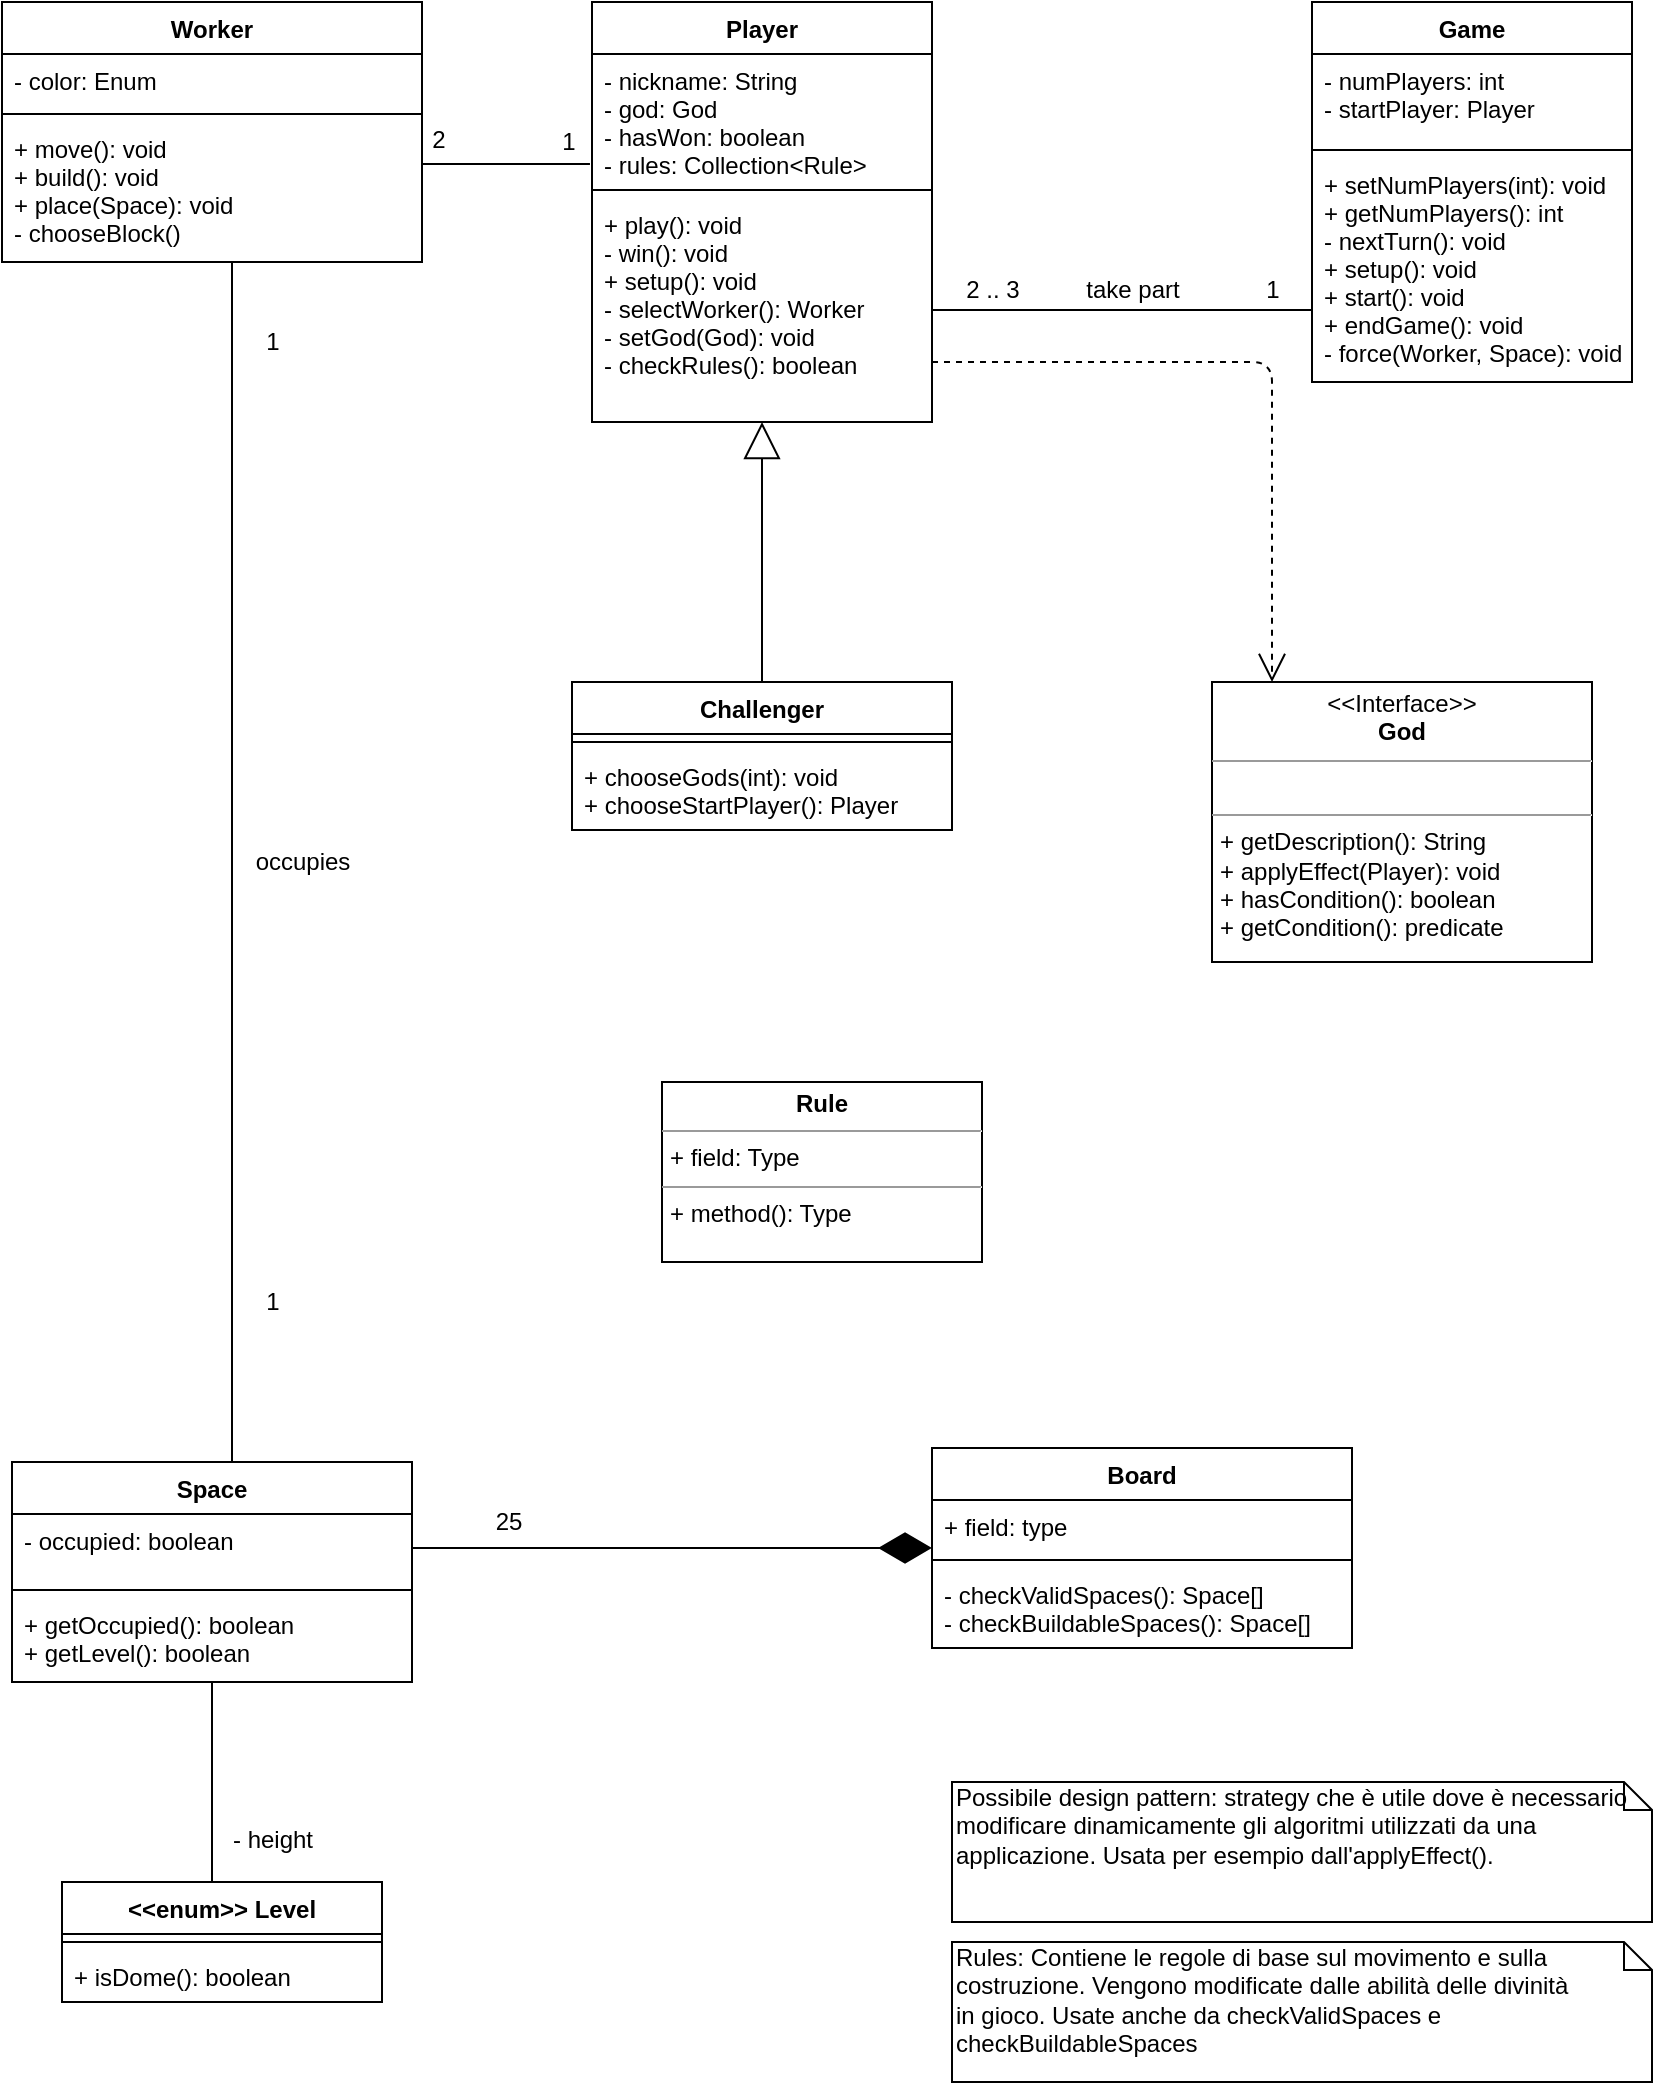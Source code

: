 <mxfile version="12.8.6" type="github">
  <diagram name="Page-1" id="c4acf3e9-155e-7222-9cf6-157b1a14988f">
    <mxGraphModel dx="960" dy="683" grid="1" gridSize="10" guides="1" tooltips="1" connect="1" arrows="1" fold="1" page="1" pageScale="1" pageWidth="850" pageHeight="1100" background="#ffffff" math="0" shadow="0">
      <root>
        <mxCell id="0" />
        <mxCell id="1" parent="0" />
        <mxCell id="7bflwTFQs7nSPwEGFA_X-58" style="endArrow=open;endSize=12;dashed=1;html=1;fontFamily=Helvetica;fontSize=11;fontColor=#000000;align=center;strokeColor=#000000;edgeStyle=orthogonalEdgeStyle;" parent="1" source="7bflwTFQs7nSPwEGFA_X-6" target="7bflwTFQs7nSPwEGFA_X-59" edge="1">
          <mxGeometry relative="1" as="geometry">
            <mxPoint x="400" y="185" as="targetPoint" />
            <Array as="points">
              <mxPoint x="650" y="220" />
            </Array>
          </mxGeometry>
        </mxCell>
        <mxCell id="7bflwTFQs7nSPwEGFA_X-33" style="endArrow=none;html=1;edgeStyle=orthogonalEdgeStyle;fontFamily=Helvetica;fontSize=11;fontColor=#000000;align=center;strokeColor=#000000;entryX=-0.006;entryY=0.859;entryDx=0;entryDy=0;entryPerimeter=0;" parent="1" source="7bflwTFQs7nSPwEGFA_X-13" target="7bflwTFQs7nSPwEGFA_X-7" edge="1">
          <mxGeometry relative="1" as="geometry">
            <mxPoint x="310" y="112" as="targetPoint" />
            <Array as="points">
              <mxPoint x="250" y="121" />
              <mxPoint x="250" y="121" />
            </Array>
          </mxGeometry>
        </mxCell>
        <mxCell id="7bflwTFQs7nSPwEGFA_X-34" value="2" style="text;html=1;align=center;verticalAlign=middle;resizable=0;points=[];labelBackgroundColor=#ffffff;" parent="7bflwTFQs7nSPwEGFA_X-33" vertex="1" connectable="0">
          <mxGeometry x="-0.813" y="-3" relative="1" as="geometry">
            <mxPoint y="-15" as="offset" />
          </mxGeometry>
        </mxCell>
        <mxCell id="7bflwTFQs7nSPwEGFA_X-35" value="1" style="text;html=1;align=center;verticalAlign=middle;resizable=0;points=[];labelBackgroundColor=#ffffff;" parent="7bflwTFQs7nSPwEGFA_X-33" vertex="1" connectable="0">
          <mxGeometry x="0.834" relative="1" as="geometry">
            <mxPoint x="-4.17" y="-11" as="offset" />
          </mxGeometry>
        </mxCell>
        <mxCell id="7bflwTFQs7nSPwEGFA_X-65" style="endArrow=none;html=1;edgeStyle=orthogonalEdgeStyle;fontFamily=Helvetica;fontSize=11;fontColor=#000000;align=center;strokeColor=#000000;" parent="1" source="7bflwTFQs7nSPwEGFA_X-13" target="7bflwTFQs7nSPwEGFA_X-17" edge="1">
          <mxGeometry relative="1" as="geometry">
            <Array as="points">
              <mxPoint x="130" y="520" />
              <mxPoint x="130" y="520" />
            </Array>
          </mxGeometry>
        </mxCell>
        <mxCell id="7bflwTFQs7nSPwEGFA_X-49" style="endArrow=none;html=1;edgeStyle=orthogonalEdgeStyle;fontFamily=Helvetica;fontSize=11;fontColor=#000000;align=center;strokeColor=#000000;" parent="1" source="7bflwTFQs7nSPwEGFA_X-17" target="7bflwTFQs7nSPwEGFA_X-44" edge="1">
          <mxGeometry relative="1" as="geometry">
            <Array as="points">
              <mxPoint x="120" y="890" />
              <mxPoint x="120" y="890" />
            </Array>
          </mxGeometry>
        </mxCell>
        <mxCell id="7bflwTFQs7nSPwEGFA_X-38" style="endArrow=diamondThin;endFill=1;endSize=24;html=1;fontFamily=Helvetica;fontSize=11;fontColor=#000000;align=center;strokeColor=#000000;edgeStyle=orthogonalEdgeStyle;" parent="1" source="7bflwTFQs7nSPwEGFA_X-18" target="7bflwTFQs7nSPwEGFA_X-21" edge="1">
          <mxGeometry relative="1" as="geometry" />
        </mxCell>
        <mxCell id="7bflwTFQs7nSPwEGFA_X-39" value="25" style="text;html=1;align=center;verticalAlign=middle;resizable=0;points=[];labelBackgroundColor=#ffffff;" parent="7bflwTFQs7nSPwEGFA_X-38" vertex="1" connectable="0">
          <mxGeometry x="0.852" relative="1" as="geometry">
            <mxPoint x="-193.57" y="-13" as="offset" />
          </mxGeometry>
        </mxCell>
        <mxCell id="7bflwTFQs7nSPwEGFA_X-13" value="Worker" style="swimlane;fontStyle=1;align=center;verticalAlign=top;childLayout=stackLayout;horizontal=1;startSize=26;horizontalStack=0;resizeParent=1;resizeParentMax=0;resizeLast=0;collapsible=1;marginBottom=0;" parent="1" vertex="1">
          <mxGeometry x="15" y="40" width="210" height="130" as="geometry">
            <mxRectangle x="20" y="32" width="70" height="26" as="alternateBounds" />
          </mxGeometry>
        </mxCell>
        <mxCell id="7bflwTFQs7nSPwEGFA_X-14" value="- color: Enum" style="text;strokeColor=none;fillColor=none;align=left;verticalAlign=top;spacingLeft=4;spacingRight=4;overflow=hidden;rotatable=0;points=[[0,0.5],[1,0.5]];portConstraint=eastwest;" parent="7bflwTFQs7nSPwEGFA_X-13" vertex="1">
          <mxGeometry y="26" width="210" height="26" as="geometry" />
        </mxCell>
        <mxCell id="7bflwTFQs7nSPwEGFA_X-15" value="" style="line;strokeWidth=1;fillColor=none;align=left;verticalAlign=middle;spacingTop=-1;spacingLeft=3;spacingRight=3;rotatable=0;labelPosition=right;points=[];portConstraint=eastwest;" parent="7bflwTFQs7nSPwEGFA_X-13" vertex="1">
          <mxGeometry y="52" width="210" height="8" as="geometry" />
        </mxCell>
        <mxCell id="7bflwTFQs7nSPwEGFA_X-16" value="+ move(): void&#xa;+ build(): void&#xa;+ place(Space): void&#xa;- chooseBlock()" style="text;strokeColor=none;fillColor=none;align=left;verticalAlign=top;spacingLeft=4;spacingRight=4;overflow=hidden;rotatable=0;points=[[0,0.5],[1,0.5]];portConstraint=eastwest;" parent="7bflwTFQs7nSPwEGFA_X-13" vertex="1">
          <mxGeometry y="60" width="210" height="70" as="geometry" />
        </mxCell>
        <mxCell id="7bflwTFQs7nSPwEGFA_X-6" value="Player" style="swimlane;fontStyle=1;align=center;verticalAlign=top;childLayout=stackLayout;horizontal=1;startSize=26;horizontalStack=0;resizeParent=1;resizeParentMax=0;resizeLast=0;collapsible=1;marginBottom=0;" parent="1" vertex="1">
          <mxGeometry x="310" y="40" width="170" height="210" as="geometry">
            <mxRectangle x="310" y="44" width="70" height="26" as="alternateBounds" />
          </mxGeometry>
        </mxCell>
        <mxCell id="7bflwTFQs7nSPwEGFA_X-7" value="- nickname: String&#xa;- god: God&#xa;- hasWon: boolean&#xa;- rules: Collection&lt;Rule&gt;" style="text;strokeColor=none;fillColor=none;align=left;verticalAlign=top;spacingLeft=4;spacingRight=4;overflow=hidden;rotatable=0;points=[[0,0.5],[1,0.5]];portConstraint=eastwest;" parent="7bflwTFQs7nSPwEGFA_X-6" vertex="1">
          <mxGeometry y="26" width="170" height="64" as="geometry" />
        </mxCell>
        <mxCell id="7bflwTFQs7nSPwEGFA_X-8" value="" style="line;strokeWidth=1;fillColor=none;align=left;verticalAlign=middle;spacingTop=-1;spacingLeft=3;spacingRight=3;rotatable=0;labelPosition=right;points=[];portConstraint=eastwest;" parent="7bflwTFQs7nSPwEGFA_X-6" vertex="1">
          <mxGeometry y="90" width="170" height="8" as="geometry" />
        </mxCell>
        <mxCell id="7bflwTFQs7nSPwEGFA_X-9" value="+ play(): void&#xa;- win(): void&#xa;+ setup(): void&#xa;- selectWorker(): Worker&#xa;- setGod(God): void&#xa;- checkRules(): boolean" style="text;strokeColor=none;fillColor=none;align=left;verticalAlign=top;spacingLeft=4;spacingRight=4;overflow=hidden;rotatable=0;points=[[0,0.5],[1,0.5]];portConstraint=eastwest;" parent="7bflwTFQs7nSPwEGFA_X-6" vertex="1">
          <mxGeometry y="98" width="170" height="112" as="geometry" />
        </mxCell>
        <mxCell id="7bflwTFQs7nSPwEGFA_X-40" value="Game" style="swimlane;fontStyle=1;align=center;verticalAlign=top;childLayout=stackLayout;horizontal=1;startSize=26;horizontalStack=0;resizeParent=1;resizeParentMax=0;resizeLast=0;collapsible=1;marginBottom=0;" parent="1" vertex="1">
          <mxGeometry x="670" y="40" width="160" height="190" as="geometry">
            <mxRectangle x="670" y="37" width="70" height="26" as="alternateBounds" />
          </mxGeometry>
        </mxCell>
        <mxCell id="7bflwTFQs7nSPwEGFA_X-41" value="- numPlayers: int&#xa;- startPlayer: Player" style="text;strokeColor=none;fillColor=none;align=left;verticalAlign=top;spacingLeft=4;spacingRight=4;overflow=hidden;rotatable=0;points=[[0,0.5],[1,0.5]];portConstraint=eastwest;" parent="7bflwTFQs7nSPwEGFA_X-40" vertex="1">
          <mxGeometry y="26" width="160" height="44" as="geometry" />
        </mxCell>
        <mxCell id="7bflwTFQs7nSPwEGFA_X-42" value="" style="line;strokeWidth=1;fillColor=none;align=left;verticalAlign=middle;spacingTop=-1;spacingLeft=3;spacingRight=3;rotatable=0;labelPosition=right;points=[];portConstraint=eastwest;" parent="7bflwTFQs7nSPwEGFA_X-40" vertex="1">
          <mxGeometry y="70" width="160" height="8" as="geometry" />
        </mxCell>
        <mxCell id="7bflwTFQs7nSPwEGFA_X-43" value="+ setNumPlayers(int): void&#xa;+ getNumPlayers(): int&#xa;- nextTurn(): void&#xa;+ setup(): void&#xa;+ start(): void&#xa;+ endGame(): void&#xa;- force(Worker, Space): void" style="text;strokeColor=none;fillColor=none;align=left;verticalAlign=top;spacingLeft=4;spacingRight=4;overflow=hidden;rotatable=0;points=[[0,0.5],[1,0.5]];portConstraint=eastwest;" parent="7bflwTFQs7nSPwEGFA_X-40" vertex="1">
          <mxGeometry y="78" width="160" height="112" as="geometry" />
        </mxCell>
        <mxCell id="7bflwTFQs7nSPwEGFA_X-50" value="- height" style="text;html=1;align=center;verticalAlign=middle;resizable=0;points=[];autosize=1;" parent="1" vertex="1">
          <mxGeometry x="120" y="949" width="60" height="20" as="geometry" />
        </mxCell>
        <mxCell id="7bflwTFQs7nSPwEGFA_X-57" style="endArrow=block;endSize=16;endFill=0;html=1;fontFamily=Helvetica;fontSize=11;fontColor=#000000;align=center;strokeColor=#000000;edgeStyle=orthogonalEdgeStyle;" parent="1" source="7bflwTFQs7nSPwEGFA_X-53" target="7bflwTFQs7nSPwEGFA_X-6" edge="1">
          <mxGeometry relative="1" as="geometry" />
        </mxCell>
        <mxCell id="7bflwTFQs7nSPwEGFA_X-53" value="Challenger" style="swimlane;fontStyle=1;align=center;verticalAlign=top;childLayout=stackLayout;horizontal=1;startSize=26;horizontalStack=0;resizeParent=1;resizeParentMax=0;resizeLast=0;collapsible=1;marginBottom=0;" parent="1" vertex="1">
          <mxGeometry x="300" y="380" width="190" height="74" as="geometry" />
        </mxCell>
        <mxCell id="7bflwTFQs7nSPwEGFA_X-55" value="" style="line;strokeWidth=1;fillColor=none;align=left;verticalAlign=middle;spacingTop=-1;spacingLeft=3;spacingRight=3;rotatable=0;labelPosition=right;points=[];portConstraint=eastwest;" parent="7bflwTFQs7nSPwEGFA_X-53" vertex="1">
          <mxGeometry y="26" width="190" height="8" as="geometry" />
        </mxCell>
        <mxCell id="7bflwTFQs7nSPwEGFA_X-56" value="+ chooseGods(int): void&#xa;+ chooseStartPlayer(): Player" style="text;strokeColor=none;fillColor=none;align=left;verticalAlign=top;spacingLeft=4;spacingRight=4;overflow=hidden;rotatable=0;points=[[0,0.5],[1,0.5]];portConstraint=eastwest;" parent="7bflwTFQs7nSPwEGFA_X-53" vertex="1">
          <mxGeometry y="34" width="190" height="40" as="geometry" />
        </mxCell>
        <mxCell id="7bflwTFQs7nSPwEGFA_X-59" value="&lt;p style=&quot;margin: 0px ; margin-top: 4px ; text-align: center&quot;&gt;&amp;lt;&amp;lt;Interface&amp;gt;&amp;gt;&lt;br&gt;&lt;b&gt;God&lt;/b&gt;&lt;/p&gt;&lt;hr size=&quot;1&quot;&gt;&lt;p style=&quot;margin: 0px ; margin-left: 4px&quot;&gt;&lt;br&gt;&lt;/p&gt;&lt;hr size=&quot;1&quot;&gt;&lt;p style=&quot;margin: 0px ; margin-left: 4px&quot;&gt;+ getDescription(): String&lt;/p&gt;&lt;p style=&quot;margin: 0px ; margin-left: 4px&quot;&gt;+ applyEffect(Player): void&lt;/p&gt;&lt;p style=&quot;margin: 0px ; margin-left: 4px&quot;&gt;+ hasCondition(): boolean&lt;/p&gt;&lt;p style=&quot;margin: 0px ; margin-left: 4px&quot;&gt;+ getCondition(): predicate&lt;/p&gt;&lt;p style=&quot;margin: 0px ; margin-left: 4px&quot;&gt;&lt;br&gt;&lt;/p&gt;" style="verticalAlign=top;align=left;overflow=fill;fontSize=12;fontFamily=Helvetica;html=1;" parent="1" vertex="1">
          <mxGeometry x="620" y="380" width="190" height="140" as="geometry" />
        </mxCell>
        <mxCell id="7bflwTFQs7nSPwEGFA_X-60" style="endArrow=none;html=1;edgeStyle=orthogonalEdgeStyle;fontFamily=Helvetica;fontSize=11;fontColor=#000000;align=center;strokeColor=#000000;" parent="1" source="7bflwTFQs7nSPwEGFA_X-9" target="7bflwTFQs7nSPwEGFA_X-43" edge="1">
          <mxGeometry relative="1" as="geometry">
            <Array as="points">
              <mxPoint x="670" y="149" />
            </Array>
            <mxPoint x="540" y="160" as="sourcePoint" />
            <mxPoint x="668" y="149" as="targetPoint" />
          </mxGeometry>
        </mxCell>
        <mxCell id="7bflwTFQs7nSPwEGFA_X-61" value="take part" style="text;html=1;align=center;verticalAlign=middle;resizable=0;points=[];autosize=1;" parent="1" vertex="1">
          <mxGeometry x="550" y="174" width="60" height="20" as="geometry" />
        </mxCell>
        <mxCell id="7bflwTFQs7nSPwEGFA_X-62" value="1" style="text;html=1;align=center;verticalAlign=middle;resizable=0;points=[];autosize=1;" parent="1" vertex="1">
          <mxGeometry x="640" y="174" width="20" height="20" as="geometry" />
        </mxCell>
        <mxCell id="7bflwTFQs7nSPwEGFA_X-63" value="2 .. 3" style="text;html=1;align=center;verticalAlign=middle;resizable=0;points=[];autosize=1;" parent="1" vertex="1">
          <mxGeometry x="490" y="174" width="40" height="20" as="geometry" />
        </mxCell>
        <mxCell id="Eznposk19SefW7tOgAtY-2" value="&lt;span style=&quot;text-align: center ; white-space: nowrap&quot;&gt;Rules: Contiene le regole di base sul movimento e sulla&lt;/span&gt;&lt;br style=&quot;text-align: center ; white-space: nowrap&quot;&gt;&lt;span style=&quot;text-align: center ; white-space: nowrap&quot;&gt;costruzione. Vengono modificate dalle abilità delle divinità&amp;nbsp;&lt;/span&gt;&lt;br style=&quot;text-align: center ; white-space: nowrap&quot;&gt;&lt;span style=&quot;text-align: center ; white-space: nowrap&quot;&gt;in gioco. Usate anche da checkValidSpaces e&amp;nbsp;&lt;/span&gt;&lt;br style=&quot;text-align: center ; white-space: nowrap&quot;&gt;&lt;span style=&quot;text-align: center ; white-space: nowrap&quot;&gt;checkBuildableSpaces&lt;/span&gt;" style="shape=note;whiteSpace=wrap;html=1;size=14;verticalAlign=top;align=left;spacingTop=-6;" parent="1" vertex="1">
          <mxGeometry x="490" y="1010" width="350" height="70" as="geometry" />
        </mxCell>
        <mxCell id="7bflwTFQs7nSPwEGFA_X-44" value="&lt;&lt;enum&gt;&gt; Level" style="swimlane;fontStyle=1;align=center;verticalAlign=top;childLayout=stackLayout;horizontal=1;startSize=26;horizontalStack=0;resizeParent=1;resizeParentMax=0;resizeLast=0;collapsible=1;marginBottom=0;" parent="1" vertex="1">
          <mxGeometry x="45" y="980" width="160" height="60" as="geometry" />
        </mxCell>
        <mxCell id="7bflwTFQs7nSPwEGFA_X-46" value="" style="line;strokeWidth=1;fillColor=none;align=left;verticalAlign=middle;spacingTop=-1;spacingLeft=3;spacingRight=3;rotatable=0;labelPosition=right;points=[];portConstraint=eastwest;" parent="7bflwTFQs7nSPwEGFA_X-44" vertex="1">
          <mxGeometry y="26" width="160" height="8" as="geometry" />
        </mxCell>
        <mxCell id="7bflwTFQs7nSPwEGFA_X-47" value="+ isDome(): boolean" style="text;strokeColor=none;fillColor=none;align=left;verticalAlign=top;spacingLeft=4;spacingRight=4;overflow=hidden;rotatable=0;points=[[0,0.5],[1,0.5]];portConstraint=eastwest;" parent="7bflwTFQs7nSPwEGFA_X-44" vertex="1">
          <mxGeometry y="34" width="160" height="26" as="geometry" />
        </mxCell>
        <mxCell id="Eznposk19SefW7tOgAtY-3" value="1" style="text;html=1;align=center;verticalAlign=middle;resizable=0;points=[];autosize=1;" parent="1" vertex="1">
          <mxGeometry x="140" y="200" width="20" height="20" as="geometry" />
        </mxCell>
        <mxCell id="Eznposk19SefW7tOgAtY-4" value="1" style="text;html=1;align=center;verticalAlign=middle;resizable=0;points=[];autosize=1;" parent="1" vertex="1">
          <mxGeometry x="140" y="680" width="20" height="20" as="geometry" />
        </mxCell>
        <mxCell id="Eznposk19SefW7tOgAtY-5" value="occupies" style="text;html=1;align=center;verticalAlign=middle;resizable=0;points=[];autosize=1;rotation=0;" parent="1" vertex="1">
          <mxGeometry x="135" y="460" width="60" height="20" as="geometry" />
        </mxCell>
        <mxCell id="Eznposk19SefW7tOgAtY-7" value="Possibile design pattern: strategy che è utile dove è necessario modificare dinamicamente gli algoritmi utilizzati da una applicazione. Usata per esempio dall&#39;applyEffect()." style="shape=note;whiteSpace=wrap;html=1;size=14;verticalAlign=top;align=left;spacingTop=-6;" parent="1" vertex="1">
          <mxGeometry x="490" y="930" width="350" height="70" as="geometry" />
        </mxCell>
        <mxCell id="7bflwTFQs7nSPwEGFA_X-17" value="Space" style="swimlane;fontStyle=1;align=center;verticalAlign=top;childLayout=stackLayout;horizontal=1;startSize=26;horizontalStack=0;resizeParent=1;resizeParentMax=0;resizeLast=0;collapsible=1;marginBottom=0;" parent="1" vertex="1">
          <mxGeometry x="20" y="770" width="200" height="110" as="geometry" />
        </mxCell>
        <mxCell id="7bflwTFQs7nSPwEGFA_X-18" value="- occupied: boolean" style="text;strokeColor=none;fillColor=none;align=left;verticalAlign=top;spacingLeft=4;spacingRight=4;overflow=hidden;rotatable=0;points=[[0,0.5],[1,0.5]];portConstraint=eastwest;" parent="7bflwTFQs7nSPwEGFA_X-17" vertex="1">
          <mxGeometry y="26" width="200" height="34" as="geometry" />
        </mxCell>
        <mxCell id="7bflwTFQs7nSPwEGFA_X-19" value="" style="line;strokeWidth=1;fillColor=none;align=left;verticalAlign=middle;spacingTop=-1;spacingLeft=3;spacingRight=3;rotatable=0;labelPosition=right;points=[];portConstraint=eastwest;" parent="7bflwTFQs7nSPwEGFA_X-17" vertex="1">
          <mxGeometry y="60" width="200" height="8" as="geometry" />
        </mxCell>
        <mxCell id="7bflwTFQs7nSPwEGFA_X-20" value="+ getOccupied(): boolean&#xa;+ getLevel(): boolean" style="text;strokeColor=none;fillColor=none;align=left;verticalAlign=top;spacingLeft=4;spacingRight=4;overflow=hidden;rotatable=0;points=[[0,0.5],[1,0.5]];portConstraint=eastwest;" parent="7bflwTFQs7nSPwEGFA_X-17" vertex="1">
          <mxGeometry y="68" width="200" height="42" as="geometry" />
        </mxCell>
        <mxCell id="7bflwTFQs7nSPwEGFA_X-21" value="Board" style="swimlane;fontStyle=1;align=center;verticalAlign=top;childLayout=stackLayout;horizontal=1;startSize=26;horizontalStack=0;resizeParent=1;resizeParentMax=0;resizeLast=0;collapsible=1;marginBottom=0;" parent="1" vertex="1">
          <mxGeometry x="480" y="763" width="210" height="100" as="geometry">
            <mxRectangle x="450" y="740" width="70" height="26" as="alternateBounds" />
          </mxGeometry>
        </mxCell>
        <mxCell id="7bflwTFQs7nSPwEGFA_X-22" value="+ field: type" style="text;strokeColor=none;fillColor=none;align=left;verticalAlign=top;spacingLeft=4;spacingRight=4;overflow=hidden;rotatable=0;points=[[0,0.5],[1,0.5]];portConstraint=eastwest;" parent="7bflwTFQs7nSPwEGFA_X-21" vertex="1">
          <mxGeometry y="26" width="210" height="26" as="geometry" />
        </mxCell>
        <mxCell id="7bflwTFQs7nSPwEGFA_X-23" value="" style="line;strokeWidth=1;fillColor=none;align=left;verticalAlign=middle;spacingTop=-1;spacingLeft=3;spacingRight=3;rotatable=0;labelPosition=right;points=[];portConstraint=eastwest;" parent="7bflwTFQs7nSPwEGFA_X-21" vertex="1">
          <mxGeometry y="52" width="210" height="8" as="geometry" />
        </mxCell>
        <mxCell id="7bflwTFQs7nSPwEGFA_X-24" value="- checkValidSpaces(): Space[]&#xa;- checkBuildableSpaces(): Space[]" style="text;strokeColor=none;fillColor=none;align=left;verticalAlign=top;spacingLeft=4;spacingRight=4;overflow=hidden;rotatable=0;points=[[0,0.5],[1,0.5]];portConstraint=eastwest;" parent="7bflwTFQs7nSPwEGFA_X-21" vertex="1">
          <mxGeometry y="60" width="210" height="40" as="geometry" />
        </mxCell>
        <mxCell id="bqejdpHOntapNH0-1Du5-1" value="&lt;p style=&quot;margin: 0px ; margin-top: 4px ; text-align: center&quot;&gt;&lt;b&gt;Rule&lt;/b&gt;&lt;/p&gt;&lt;hr size=&quot;1&quot;&gt;&lt;p style=&quot;margin: 0px ; margin-left: 4px&quot;&gt;+ field: Type&lt;/p&gt;&lt;hr size=&quot;1&quot;&gt;&lt;p style=&quot;margin: 0px ; margin-left: 4px&quot;&gt;+ method(): Type&lt;/p&gt;" style="verticalAlign=top;align=left;overflow=fill;fontSize=12;fontFamily=Helvetica;html=1;" vertex="1" parent="1">
          <mxGeometry x="345" y="580" width="160" height="90" as="geometry" />
        </mxCell>
      </root>
    </mxGraphModel>
  </diagram>
</mxfile>
